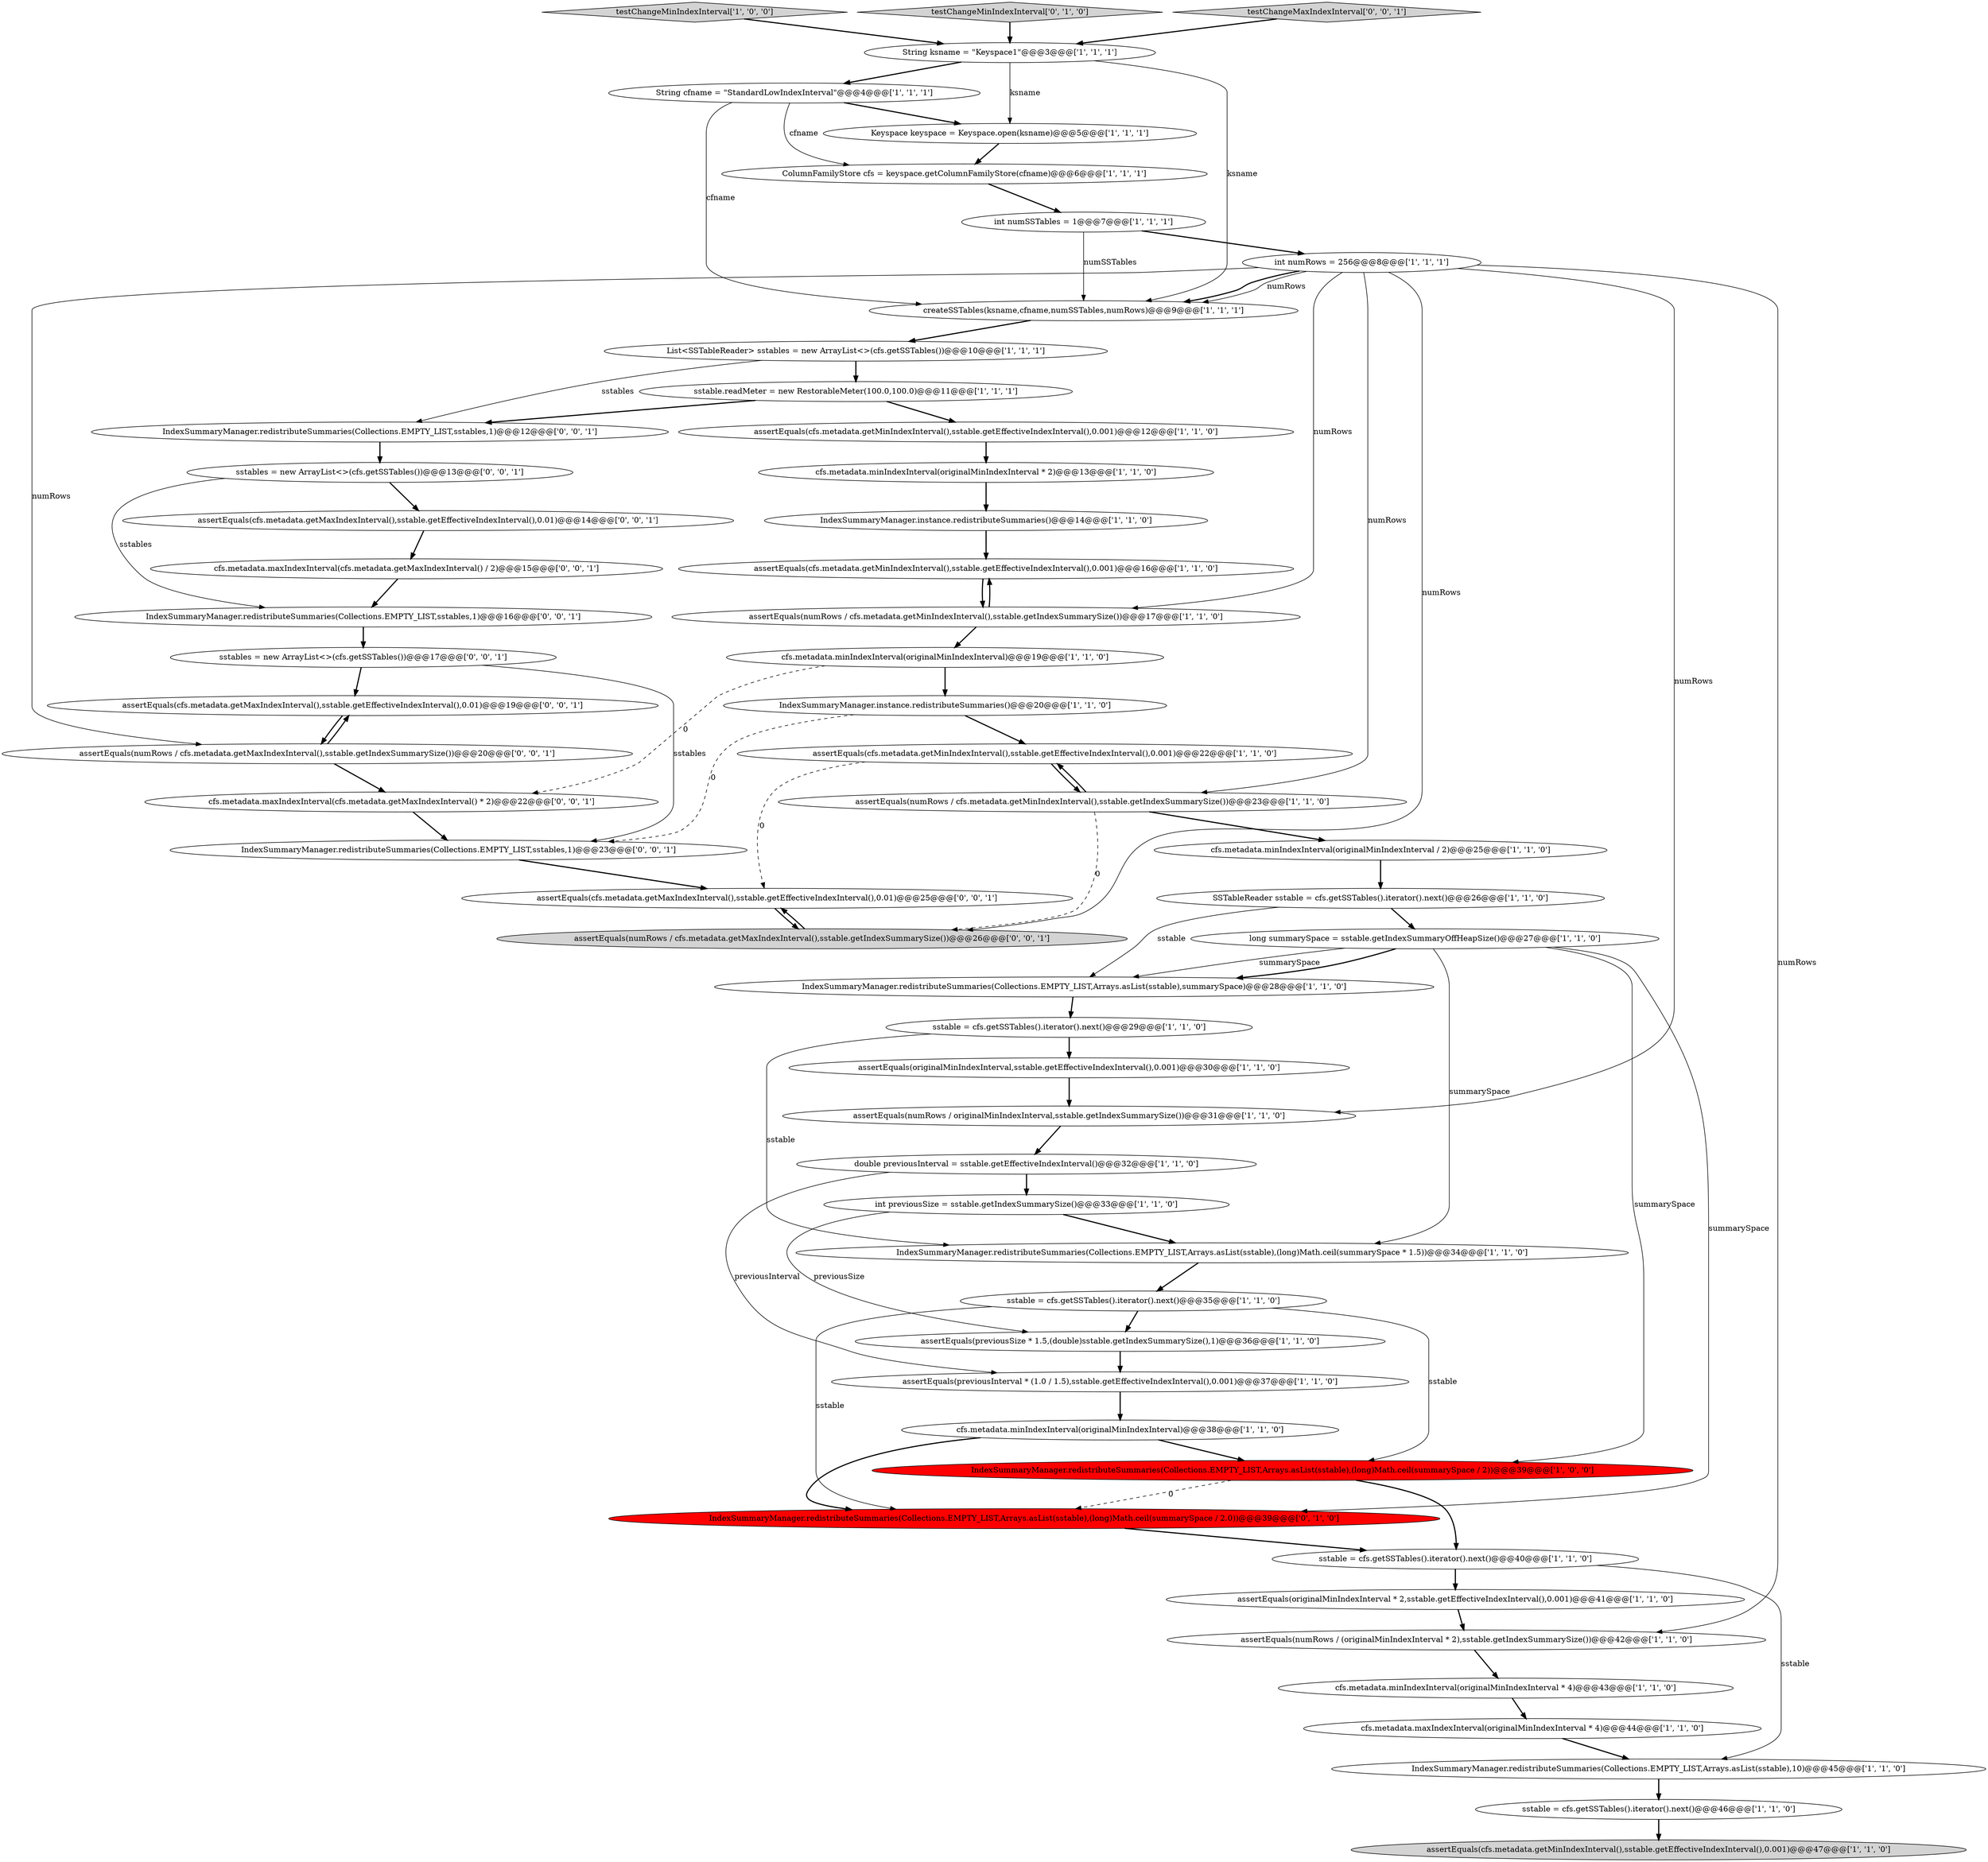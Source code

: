 digraph {
34 [style = filled, label = "assertEquals(cfs.metadata.getMinIndexInterval(),sstable.getEffectiveIndexInterval(),0.001)@@@12@@@['1', '1', '0']", fillcolor = white, shape = ellipse image = "AAA0AAABBB1BBB"];
6 [style = filled, label = "testChangeMinIndexInterval['1', '0', '0']", fillcolor = lightgray, shape = diamond image = "AAA0AAABBB1BBB"];
20 [style = filled, label = "IndexSummaryManager.instance.redistributeSummaries()@@@14@@@['1', '1', '0']", fillcolor = white, shape = ellipse image = "AAA0AAABBB1BBB"];
39 [style = filled, label = "assertEquals(originalMinIndexInterval * 2,sstable.getEffectiveIndexInterval(),0.001)@@@41@@@['1', '1', '0']", fillcolor = white, shape = ellipse image = "AAA0AAABBB1BBB"];
31 [style = filled, label = "sstable.readMeter = new RestorableMeter(100.0,100.0)@@@11@@@['1', '1', '1']", fillcolor = white, shape = ellipse image = "AAA0AAABBB1BBB"];
45 [style = filled, label = "sstables = new ArrayList<>(cfs.getSSTables())@@@13@@@['0', '0', '1']", fillcolor = white, shape = ellipse image = "AAA0AAABBB3BBB"];
47 [style = filled, label = "assertEquals(numRows / cfs.metadata.getMaxIndexInterval(),sstable.getIndexSummarySize())@@@26@@@['0', '0', '1']", fillcolor = lightgray, shape = ellipse image = "AAA0AAABBB3BBB"];
3 [style = filled, label = "List<SSTableReader> sstables = new ArrayList<>(cfs.getSSTables())@@@10@@@['1', '1', '1']", fillcolor = white, shape = ellipse image = "AAA0AAABBB1BBB"];
8 [style = filled, label = "String ksname = \"Keyspace1\"@@@3@@@['1', '1', '1']", fillcolor = white, shape = ellipse image = "AAA0AAABBB1BBB"];
46 [style = filled, label = "IndexSummaryManager.redistributeSummaries(Collections.EMPTY_LIST,sstables,1)@@@23@@@['0', '0', '1']", fillcolor = white, shape = ellipse image = "AAA0AAABBB3BBB"];
14 [style = filled, label = "int numRows = 256@@@8@@@['1', '1', '1']", fillcolor = white, shape = ellipse image = "AAA0AAABBB1BBB"];
24 [style = filled, label = "assertEquals(numRows / originalMinIndexInterval,sstable.getIndexSummarySize())@@@31@@@['1', '1', '0']", fillcolor = white, shape = ellipse image = "AAA0AAABBB1BBB"];
15 [style = filled, label = "double previousInterval = sstable.getEffectiveIndexInterval()@@@32@@@['1', '1', '0']", fillcolor = white, shape = ellipse image = "AAA0AAABBB1BBB"];
13 [style = filled, label = "sstable = cfs.getSSTables().iterator().next()@@@46@@@['1', '1', '0']", fillcolor = white, shape = ellipse image = "AAA0AAABBB1BBB"];
40 [style = filled, label = "createSSTables(ksname,cfname,numSSTables,numRows)@@@9@@@['1', '1', '1']", fillcolor = white, shape = ellipse image = "AAA0AAABBB1BBB"];
17 [style = filled, label = "cfs.metadata.maxIndexInterval(originalMinIndexInterval * 4)@@@44@@@['1', '1', '0']", fillcolor = white, shape = ellipse image = "AAA0AAABBB1BBB"];
41 [style = filled, label = "sstable = cfs.getSSTables().iterator().next()@@@35@@@['1', '1', '0']", fillcolor = white, shape = ellipse image = "AAA0AAABBB1BBB"];
10 [style = filled, label = "long summarySpace = sstable.getIndexSummaryOffHeapSize()@@@27@@@['1', '1', '0']", fillcolor = white, shape = ellipse image = "AAA0AAABBB1BBB"];
11 [style = filled, label = "SSTableReader sstable = cfs.getSSTables().iterator().next()@@@26@@@['1', '1', '0']", fillcolor = white, shape = ellipse image = "AAA0AAABBB1BBB"];
7 [style = filled, label = "ColumnFamilyStore cfs = keyspace.getColumnFamilyStore(cfname)@@@6@@@['1', '1', '1']", fillcolor = white, shape = ellipse image = "AAA0AAABBB1BBB"];
56 [style = filled, label = "assertEquals(cfs.metadata.getMaxIndexInterval(),sstable.getEffectiveIndexInterval(),0.01)@@@19@@@['0', '0', '1']", fillcolor = white, shape = ellipse image = "AAA0AAABBB3BBB"];
50 [style = filled, label = "cfs.metadata.maxIndexInterval(cfs.metadata.getMaxIndexInterval() * 2)@@@22@@@['0', '0', '1']", fillcolor = white, shape = ellipse image = "AAA0AAABBB3BBB"];
0 [style = filled, label = "String cfname = \"StandardLowIndexInterval\"@@@4@@@['1', '1', '1']", fillcolor = white, shape = ellipse image = "AAA0AAABBB1BBB"];
18 [style = filled, label = "IndexSummaryManager.redistributeSummaries(Collections.EMPTY_LIST,Arrays.asList(sstable),(long)Math.ceil(summarySpace * 1.5))@@@34@@@['1', '1', '0']", fillcolor = white, shape = ellipse image = "AAA0AAABBB1BBB"];
43 [style = filled, label = "testChangeMinIndexInterval['0', '1', '0']", fillcolor = lightgray, shape = diamond image = "AAA0AAABBB2BBB"];
12 [style = filled, label = "cfs.metadata.minIndexInterval(originalMinIndexInterval * 4)@@@43@@@['1', '1', '0']", fillcolor = white, shape = ellipse image = "AAA0AAABBB1BBB"];
2 [style = filled, label = "Keyspace keyspace = Keyspace.open(ksname)@@@5@@@['1', '1', '1']", fillcolor = white, shape = ellipse image = "AAA0AAABBB1BBB"];
23 [style = filled, label = "cfs.metadata.minIndexInterval(originalMinIndexInterval)@@@38@@@['1', '1', '0']", fillcolor = white, shape = ellipse image = "AAA0AAABBB1BBB"];
26 [style = filled, label = "assertEquals(previousSize * 1.5,(double)sstable.getIndexSummarySize(),1)@@@36@@@['1', '1', '0']", fillcolor = white, shape = ellipse image = "AAA0AAABBB1BBB"];
5 [style = filled, label = "cfs.metadata.minIndexInterval(originalMinIndexInterval / 2)@@@25@@@['1', '1', '0']", fillcolor = white, shape = ellipse image = "AAA0AAABBB1BBB"];
30 [style = filled, label = "cfs.metadata.minIndexInterval(originalMinIndexInterval * 2)@@@13@@@['1', '1', '0']", fillcolor = white, shape = ellipse image = "AAA0AAABBB1BBB"];
51 [style = filled, label = "assertEquals(cfs.metadata.getMaxIndexInterval(),sstable.getEffectiveIndexInterval(),0.01)@@@25@@@['0', '0', '1']", fillcolor = white, shape = ellipse image = "AAA0AAABBB3BBB"];
35 [style = filled, label = "IndexSummaryManager.redistributeSummaries(Collections.EMPTY_LIST,Arrays.asList(sstable),summarySpace)@@@28@@@['1', '1', '0']", fillcolor = white, shape = ellipse image = "AAA0AAABBB1BBB"];
9 [style = filled, label = "assertEquals(cfs.metadata.getMinIndexInterval(),sstable.getEffectiveIndexInterval(),0.001)@@@16@@@['1', '1', '0']", fillcolor = white, shape = ellipse image = "AAA0AAABBB1BBB"];
22 [style = filled, label = "assertEquals(originalMinIndexInterval,sstable.getEffectiveIndexInterval(),0.001)@@@30@@@['1', '1', '0']", fillcolor = white, shape = ellipse image = "AAA0AAABBB1BBB"];
38 [style = filled, label = "cfs.metadata.minIndexInterval(originalMinIndexInterval)@@@19@@@['1', '1', '0']", fillcolor = white, shape = ellipse image = "AAA0AAABBB1BBB"];
48 [style = filled, label = "cfs.metadata.maxIndexInterval(cfs.metadata.getMaxIndexInterval() / 2)@@@15@@@['0', '0', '1']", fillcolor = white, shape = ellipse image = "AAA0AAABBB3BBB"];
55 [style = filled, label = "IndexSummaryManager.redistributeSummaries(Collections.EMPTY_LIST,sstables,1)@@@16@@@['0', '0', '1']", fillcolor = white, shape = ellipse image = "AAA0AAABBB3BBB"];
1 [style = filled, label = "assertEquals(cfs.metadata.getMinIndexInterval(),sstable.getEffectiveIndexInterval(),0.001)@@@22@@@['1', '1', '0']", fillcolor = white, shape = ellipse image = "AAA0AAABBB1BBB"];
27 [style = filled, label = "assertEquals(numRows / (originalMinIndexInterval * 2),sstable.getIndexSummarySize())@@@42@@@['1', '1', '0']", fillcolor = white, shape = ellipse image = "AAA0AAABBB1BBB"];
36 [style = filled, label = "assertEquals(previousInterval * (1.0 / 1.5),sstable.getEffectiveIndexInterval(),0.001)@@@37@@@['1', '1', '0']", fillcolor = white, shape = ellipse image = "AAA0AAABBB1BBB"];
53 [style = filled, label = "assertEquals(numRows / cfs.metadata.getMaxIndexInterval(),sstable.getIndexSummarySize())@@@20@@@['0', '0', '1']", fillcolor = white, shape = ellipse image = "AAA0AAABBB3BBB"];
29 [style = filled, label = "int previousSize = sstable.getIndexSummarySize()@@@33@@@['1', '1', '0']", fillcolor = white, shape = ellipse image = "AAA0AAABBB1BBB"];
52 [style = filled, label = "IndexSummaryManager.redistributeSummaries(Collections.EMPTY_LIST,sstables,1)@@@12@@@['0', '0', '1']", fillcolor = white, shape = ellipse image = "AAA0AAABBB3BBB"];
54 [style = filled, label = "assertEquals(cfs.metadata.getMaxIndexInterval(),sstable.getEffectiveIndexInterval(),0.01)@@@14@@@['0', '0', '1']", fillcolor = white, shape = ellipse image = "AAA0AAABBB3BBB"];
16 [style = filled, label = "IndexSummaryManager.redistributeSummaries(Collections.EMPTY_LIST,Arrays.asList(sstable),10)@@@45@@@['1', '1', '0']", fillcolor = white, shape = ellipse image = "AAA0AAABBB1BBB"];
21 [style = filled, label = "assertEquals(numRows / cfs.metadata.getMinIndexInterval(),sstable.getIndexSummarySize())@@@23@@@['1', '1', '0']", fillcolor = white, shape = ellipse image = "AAA0AAABBB1BBB"];
32 [style = filled, label = "sstable = cfs.getSSTables().iterator().next()@@@29@@@['1', '1', '0']", fillcolor = white, shape = ellipse image = "AAA0AAABBB1BBB"];
37 [style = filled, label = "IndexSummaryManager.redistributeSummaries(Collections.EMPTY_LIST,Arrays.asList(sstable),(long)Math.ceil(summarySpace / 2))@@@39@@@['1', '0', '0']", fillcolor = red, shape = ellipse image = "AAA1AAABBB1BBB"];
19 [style = filled, label = "sstable = cfs.getSSTables().iterator().next()@@@40@@@['1', '1', '0']", fillcolor = white, shape = ellipse image = "AAA0AAABBB1BBB"];
33 [style = filled, label = "int numSSTables = 1@@@7@@@['1', '1', '1']", fillcolor = white, shape = ellipse image = "AAA0AAABBB1BBB"];
25 [style = filled, label = "IndexSummaryManager.instance.redistributeSummaries()@@@20@@@['1', '1', '0']", fillcolor = white, shape = ellipse image = "AAA0AAABBB1BBB"];
42 [style = filled, label = "IndexSummaryManager.redistributeSummaries(Collections.EMPTY_LIST,Arrays.asList(sstable),(long)Math.ceil(summarySpace / 2.0))@@@39@@@['0', '1', '0']", fillcolor = red, shape = ellipse image = "AAA1AAABBB2BBB"];
4 [style = filled, label = "assertEquals(cfs.metadata.getMinIndexInterval(),sstable.getEffectiveIndexInterval(),0.001)@@@47@@@['1', '1', '0']", fillcolor = lightgray, shape = ellipse image = "AAA0AAABBB1BBB"];
49 [style = filled, label = "testChangeMaxIndexInterval['0', '0', '1']", fillcolor = lightgray, shape = diamond image = "AAA0AAABBB3BBB"];
28 [style = filled, label = "assertEquals(numRows / cfs.metadata.getMinIndexInterval(),sstable.getIndexSummarySize())@@@17@@@['1', '1', '0']", fillcolor = white, shape = ellipse image = "AAA0AAABBB1BBB"];
44 [style = filled, label = "sstables = new ArrayList<>(cfs.getSSTables())@@@17@@@['0', '0', '1']", fillcolor = white, shape = ellipse image = "AAA0AAABBB3BBB"];
32->22 [style = bold, label=""];
14->27 [style = solid, label="numRows"];
25->1 [style = bold, label=""];
10->42 [style = solid, label="summarySpace"];
20->9 [style = bold, label=""];
0->40 [style = solid, label="cfname"];
30->20 [style = bold, label=""];
28->38 [style = bold, label=""];
44->46 [style = solid, label="sstables"];
10->35 [style = bold, label=""];
28->9 [style = bold, label=""];
8->2 [style = solid, label="ksname"];
14->53 [style = solid, label="numRows"];
0->7 [style = solid, label="cfname"];
37->42 [style = dashed, label="0"];
29->18 [style = bold, label=""];
49->8 [style = bold, label=""];
8->0 [style = bold, label=""];
46->51 [style = bold, label=""];
8->40 [style = solid, label="ksname"];
1->21 [style = bold, label=""];
51->47 [style = bold, label=""];
21->1 [style = bold, label=""];
43->8 [style = bold, label=""];
47->51 [style = bold, label=""];
29->26 [style = solid, label="previousSize"];
56->53 [style = bold, label=""];
11->35 [style = solid, label="sstable"];
17->16 [style = bold, label=""];
42->19 [style = bold, label=""];
38->50 [style = dashed, label="0"];
3->52 [style = solid, label="sstables"];
27->12 [style = bold, label=""];
19->39 [style = bold, label=""];
52->45 [style = bold, label=""];
7->33 [style = bold, label=""];
23->37 [style = bold, label=""];
41->42 [style = solid, label="sstable"];
40->3 [style = bold, label=""];
48->55 [style = bold, label=""];
38->25 [style = bold, label=""];
53->56 [style = bold, label=""];
5->11 [style = bold, label=""];
18->41 [style = bold, label=""];
14->21 [style = solid, label="numRows"];
14->24 [style = solid, label="numRows"];
15->29 [style = bold, label=""];
15->36 [style = solid, label="previousInterval"];
16->13 [style = bold, label=""];
44->56 [style = bold, label=""];
31->52 [style = bold, label=""];
12->17 [style = bold, label=""];
35->32 [style = bold, label=""];
1->51 [style = dashed, label="0"];
14->40 [style = solid, label="numRows"];
19->16 [style = solid, label="sstable"];
14->28 [style = solid, label="numRows"];
31->34 [style = bold, label=""];
23->42 [style = bold, label=""];
53->50 [style = bold, label=""];
9->28 [style = bold, label=""];
21->5 [style = bold, label=""];
33->40 [style = solid, label="numSSTables"];
21->47 [style = dashed, label="0"];
11->10 [style = bold, label=""];
25->46 [style = dashed, label="0"];
14->47 [style = solid, label="numRows"];
10->18 [style = solid, label="summarySpace"];
24->15 [style = bold, label=""];
33->14 [style = bold, label=""];
3->31 [style = bold, label=""];
50->46 [style = bold, label=""];
26->36 [style = bold, label=""];
0->2 [style = bold, label=""];
10->37 [style = solid, label="summarySpace"];
54->48 [style = bold, label=""];
39->27 [style = bold, label=""];
34->30 [style = bold, label=""];
45->55 [style = solid, label="sstables"];
41->37 [style = solid, label="sstable"];
45->54 [style = bold, label=""];
55->44 [style = bold, label=""];
36->23 [style = bold, label=""];
6->8 [style = bold, label=""];
32->18 [style = solid, label="sstable"];
10->35 [style = solid, label="summarySpace"];
41->26 [style = bold, label=""];
37->19 [style = bold, label=""];
2->7 [style = bold, label=""];
22->24 [style = bold, label=""];
14->40 [style = bold, label=""];
13->4 [style = bold, label=""];
}
